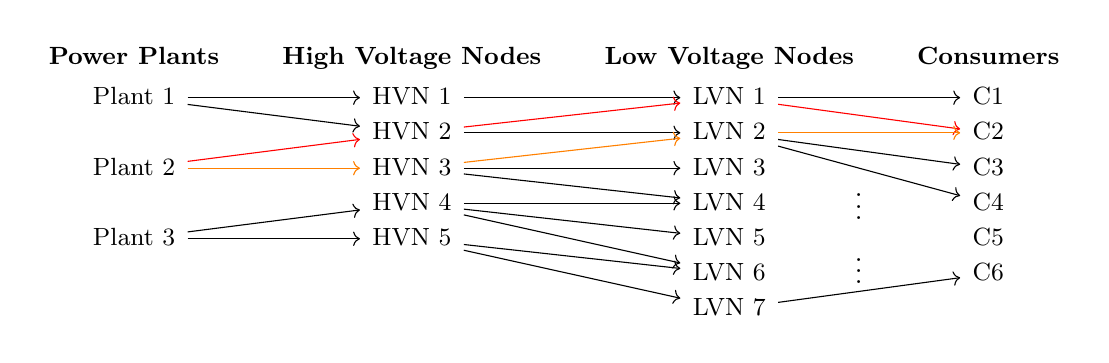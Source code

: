 \begin{tikzpicture}
\node at (0,0){
\begin{tikzcd}[font=\small, column sep=0.5cm, row sep=0.5cm]
  \textbf{Power Plants}&\textbf{High Voltage Nodes}&\textbf{Low Voltage Nodes}&\textbf{Consumers}\\[-15pt]
  \text{Plant 1}
  \arrow[r]
  \arrow[dr]&
  \text{HVN 1}
  \arrow[r]&
  \text{LVN 1}
  \arrow[r]
  \arrow[dr,red]&\text{C1}\\[-15pt]
  &\text{HVN 2}
  \arrow[r]
  \arrow[ur,red]&
  \text{LVN 2}
  \arrow[r,orange]
  \arrow[dr]
  \arrow[ddr, "\vdots"']&\text{C2}\\[-15pt]
  \text{Plant 2}
  \arrow[r,orange]
  \arrow[ur,red]&
  \text{HVN 3}
  \arrow[ur,orange]
  \arrow[r]
  \arrow[dr]
  &\text{LVN 3}&\text{C3}
  \\[-15pt]
  &\text{HVN 4}
  \arrow[r]
  \arrow[dr]
  \arrow[ddr]&\text{LVN 4}&\text{C4}\\[-15pt]
  \text{Plant 3}
  \arrow[r]
  \arrow[ur]&
  \text{HVN 5}
  \arrow[dr] \arrow[ddr]&
  \text{LVN 5}
  &\text{C5}
  \\[-15pt]
  &&\text{LVN 6} &\text{C6}\\[-15pt]
  &&\text{LVN 7}
  \arrow[ur,"\vdots"]&
\end{tikzcd}};
\end{tikzpicture}
